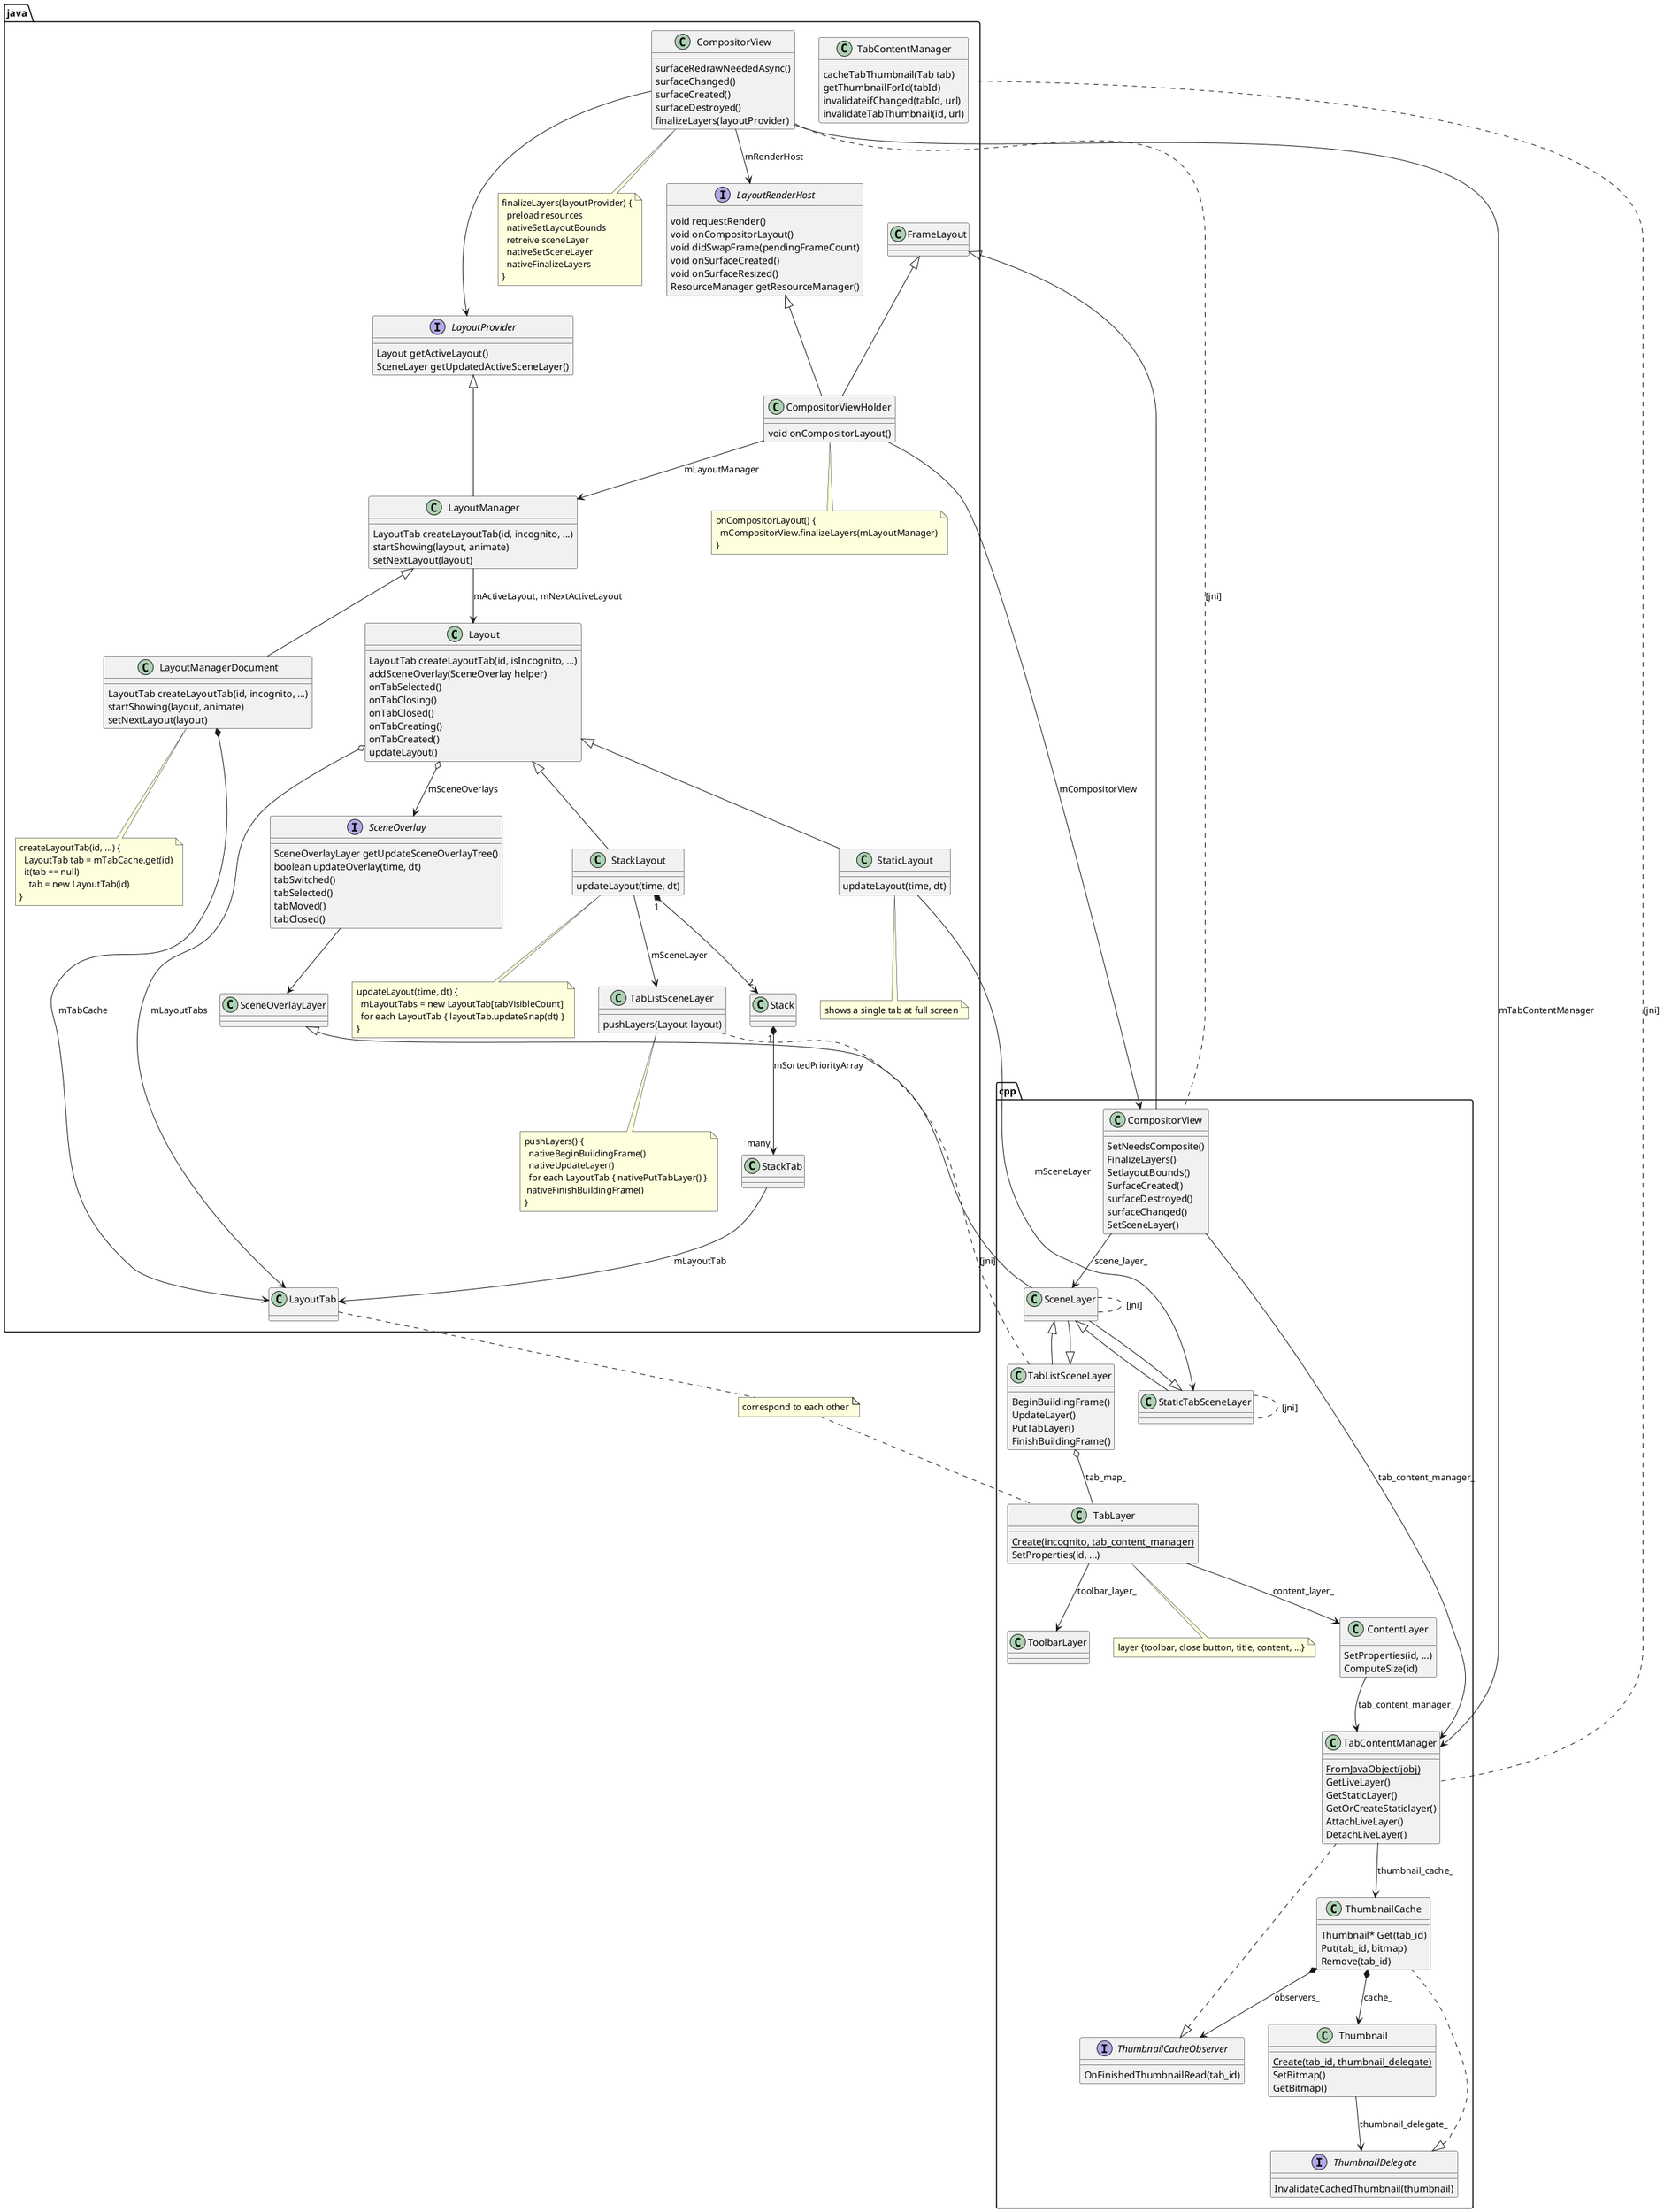 <details> 
<summary>Tab List related classes</summary>
class_diagram_02

@startuml

namespace cpp {

/'
interface content.Compositor {
  {static} Compositor* Create(CompositorClient* client)
}
content.Compositor --> content.CompositorClient

interface content.CompositorClient {
  UpdatelayerTreeHost()
  DidSwapFrame()
  DidSwapBuffers()
}

content.CompositorClient <|.. CompositorView
content.BrowserChildProcessObserver <|.. CompositorView
CompositorView *--> content.Compositor : compositor_
'/

class CompositorView {
  SetNeedsComposite()
  FinalizeLayers()
  SetlayoutBounds()
  SurfaceCreated()
  surfaceDestroyed()
  surfaceChanged()
  SetSceneLayer()
}
CompositorView --> TabContentManager : tab_content_manager_
CompositorView --> SceneLayer : scene_layer_

ThumbnailCacheObserver <|.. TabContentManager
class TabContentManager {
  {static} FromJavaObject(jobj)
  GetLiveLayer()
  GetStaticLayer()
  GetOrCreateStaticlayer()
  AttachLiveLayer()
  DetachLiveLayer()
}
TabContentManager --> ThumbnailCache : thumbnail_cache_

SceneLayer <|-- TabListSceneLayer
class TabListSceneLayer {
  BeginBuildingFrame()
  UpdateLayer()
  PutTabLayer()
  FinishBuildingFrame()
}
TabListSceneLayer o-- TabLayer : tab_map_

SceneLayer <|-- StaticTabSceneLayer

class TabLayer {
  {static} Create(incognito, tab_content_manager)
  SetProperties(id, ...)
}
note "layer {toolbar, close button, title, content, ...}" as note_TabLayer
TabLayer .. note_TabLayer
TabLayer --> ContentLayer : content_layer_
TabLayer --> ToolbarLayer : toolbar_layer_

class ContentLayer {
  SetProperties(id, ...)
  ComputeSize(id)
}
ContentLayer --> TabContentManager : tab_content_manager_

ThumbnailDelegate <|.. ThumbnailCache
class ThumbnailCache {
  Thumbnail* Get(tab_id)
  Put(tab_id, bitmap)
  Remove(tab_id)
}
ThumbnailCache *--> Thumbnail : cache_
ThumbnailCache *--> ThumbnailCacheObserver : observers_

class Thumbnail {
  {static} Create(tab_id, thumbnail_delegate)
  SetBitmap()
  GetBitmap()
}
Thumbnail --> ThumbnailDelegate : thumbnail_delegate_

/'
Layer <|.. TabLayer
Layer <|.. ContentLayer
Layer <|.. ToolbarLayer
interface Layer {
  cc.Layer layer()
}

TabLayer --> cc.Layer : layer_, title_
cc.UIResourceClient <|.. Thumbnail

interface cc.UIResourceClient {
  GetBitmap(uid, resource_lost)
}
'/

interface ThumbnailDelegate {
  InvalidateCachedThumbnail(thumbnail)
}

interface ThumbnailCacheObserver {
  OnFinishedThumbnailRead(tab_id)
}

} /' namespace cpp '/



namespace java {

FrameLayout <|-- CompositorViewHolder
LayoutRenderHost <|-- CompositorViewHolder
class CompositorViewHolder {
  void onCompositorLayout()
}
note "onCompositorLayout() {\n  mCompositorView.finalizeLayers(mLayoutManager)\n}" as note_CompositorViewHolder
CompositorViewHolder .. note_CompositorViewHolder
CompositorViewHolder --> CompositorView : mCompositorView
CompositorViewHolder --> LayoutManager : mLayoutManager

FrameLayout <|-- CompositorView
class CompositorView {
  surfaceRedrawNeededAsync()
  surfaceChanged()
  surfaceCreated()
  surfaceDestroyed()
  finalizeLayers(layoutProvider)
}
note "finalizeLayers(layoutProvider) {\n  preload resources\n  nativeSetLayoutBounds\n  retreive sceneLayer\n  nativeSetSceneLayer\n  nativeFinalizeLayers\n}" as note_CompositorView
CompositorView .. note_CompositorView
CompositorView .. cpp.CompositorView : [jni]
CompositorView --> LayoutRenderHost : mRenderHost
CompositorView --> TabContentManager : mTabContentManager
CompositorView --> LayoutProvider

interface LayoutRenderHost {
  void requestRender()
  void onCompositorLayout()
  void didSwapFrame(pendingFrameCount)
  void onSurfaceCreated()
  void onSurfaceResized()
  ResourceManager getResourceManager()
}

interface LayoutProvider {
  Layout getActiveLayout()
  SceneLayer getUpdatedActiveSceneLayer()
}

LayoutProvider <|-- LayoutManager
class LayoutManager {
  LayoutTab createLayoutTab(id, incognito, ...)
  startShowing(layout, animate)
  setNextLayout(layout)
}
LayoutManager --> Layout : mActiveLayout, mNextActiveLayout

LayoutManager <|-- LayoutManagerDocument
class LayoutManagerDocument {
  LayoutTab createLayoutTab(id, incognito, ...)
  startShowing(layout, animate)
  setNextLayout(layout)
}
note "createLayoutTab(id, ...) {\n  LayoutTab tab = mTabCache.get(id)\n  it(tab == null)\n    tab = new LayoutTab(id)\n}" as note_LayoutManagerDocument
LayoutManagerDocument .. note_LayoutManagerDocument
LayoutManagerDocument *--> LayoutTab : mTabCache

class Layout {
  LayoutTab createLayoutTab(id, isIncognito, ...)
  addSceneOverlay(SceneOverlay helper)
  onTabSelected()
  onTabClosing()
  onTabClosed()
  onTabCreating()
  onTabCreated()
  updateLayout()
}
Layout o--> LayoutTab : mLayoutTabs
Layout o--> SceneOverlay : mSceneOverlays

interface SceneOverlay {
  SceneOverlayLayer getUpdateSceneOverlayTree()
  boolean updateOverlay(time, dt)
  tabSwitched()
  tabSelected()
  tabMoved()
  tabClosed()
}
SceneOverlay --> SceneOverlayLayer

/'
LayoutManagerDocument <|-- LayoutManagerChrome
LayoutManagerChrome <|-- LayoutManagerChromeTablet
LayoutManagerChrome <|-- LayoutManagerChromePhone
'/

TabListSceneLayer <|-- SceneLayer
StaticTabSceneLayer <|-- SceneLayer
SceneOverlayLayer <|-- SceneLayer
SceneLayer .. cpp.SceneLayer : [jni]
StaticTabSceneLayer .. cpp.StaticTabSceneLayer : [jni]

class TabListSceneLayer {
  pushLayers(Layout layout)
}
note "pushLayers() {\n  nativeBeginBuildingFrame()\n  nativeUpdateLayer()\n  for each LayoutTab { nativePutTabLayer() }\n nativeFinishBuildingFrame()\n}" as note_TabListSceneLayer
TabListSceneLayer .. note_TabListSceneLayer
TabListSceneLayer .. cpp.TabListSceneLayer : [jni]

class TabContentManager {
  cacheTabThumbnail(Tab tab)
  getThumbnailForId(tabId)
  invalidateifChanged(tabId, url)
  invalidateTabThumbnail(id, url)
}
TabContentManager .. cpp.TabContentManager : [jni]

Layout <|-- StaticLayout
class StaticLayout {
  updateLayout(time, dt)
}
note "shows a single tab at full screen" as note_StaticLayout
StaticLayout .. note_StaticLayout
StaticLayout --> StaticTabSceneLayer : mSceneLayer

Layout <|-- StackLayout
class StackLayout {
  updateLayout(time, dt)
}
note "updateLayout(time, dt) {\n  mLayoutTabs = new LayoutTab[tabVisibleCount]\n  for each LayoutTab { layoutTab.updateSnap(dt) }\n}" as note_StackLayout
StackLayout .. note_StackLayout
StackLayout "1" *--> "2" Stack
StackLayout --> TabListSceneLayer : mSceneLayer

class Stack
Stack "1" *--> "many" StackTab : mSortedPriorityArray

class StackTab
StackTab --> LayoutTab : mLayoutTab

} /' namespace java '/



note "correspond to each other" as note_LayoutTab_TabLayer
java.LayoutTab .. note_LayoutTab_TabLayer
note_LayoutTab_TabLayer .. cpp.TabLayer

@enduml



class_diagram_02
</details>
